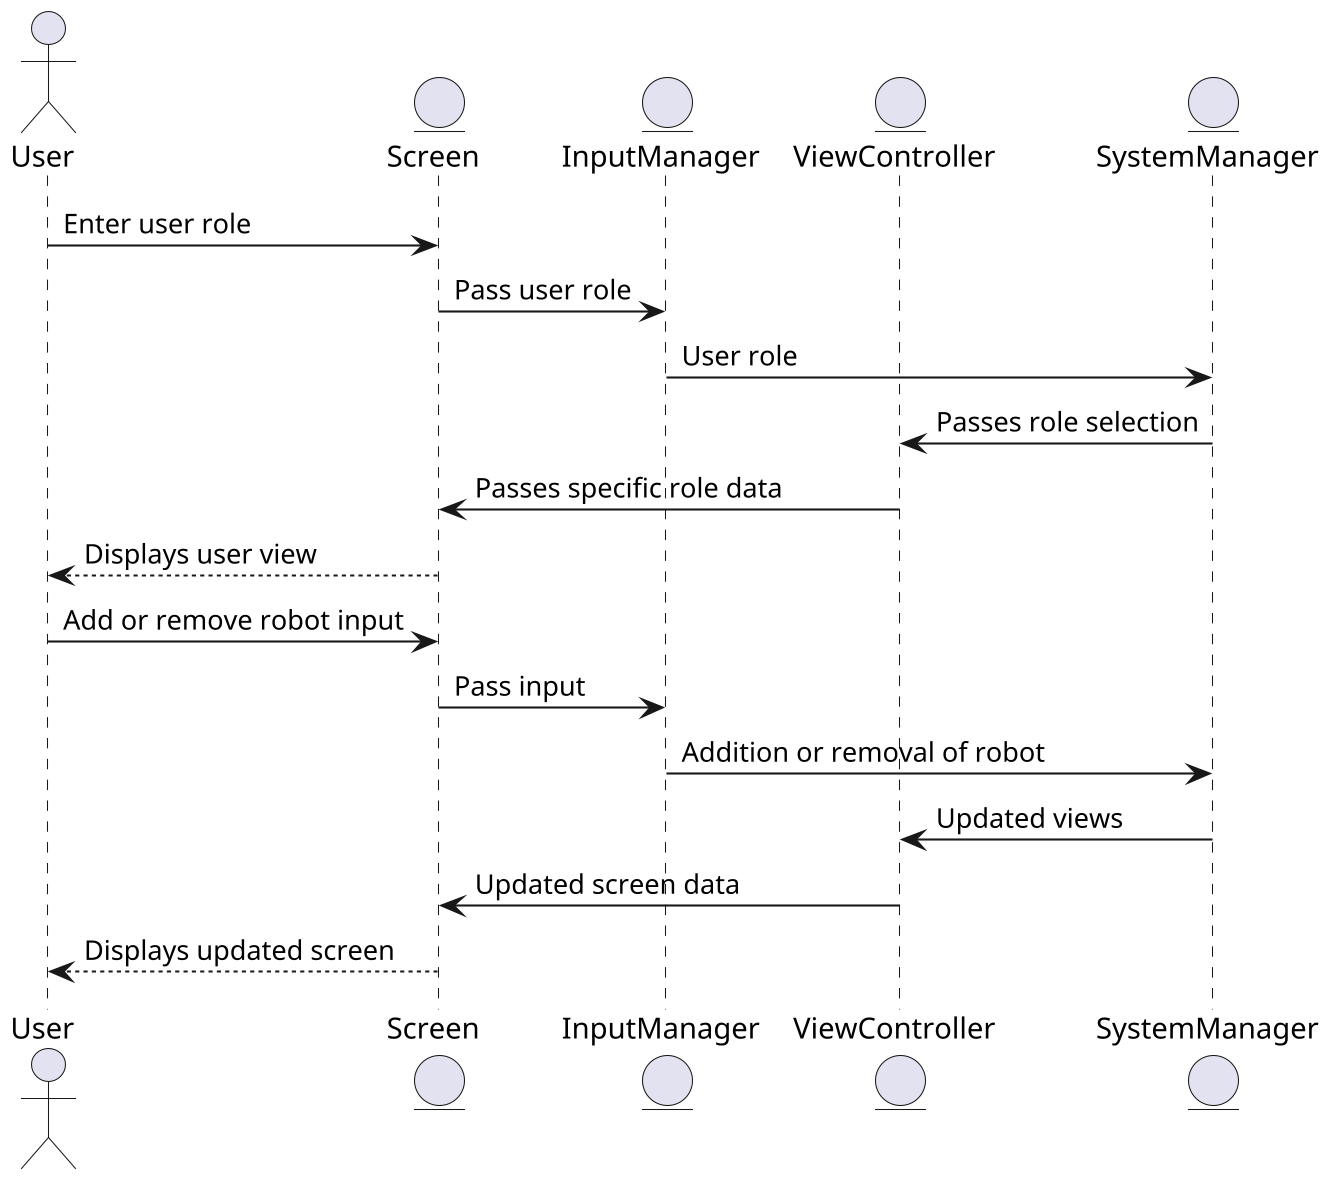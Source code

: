 @startuml AddRemoveRobotsSD
skinparam dpi 200
skinparam DefaultFontName Inconsolata

' Defines all participants (actors and entities)
actor User
entity Screen
entity InputManager
entity ViewController
entity SystemManager

' Sequence flow of user selecting role and getting specific display
User -> Screen : Enter user role
Screen -> InputManager : Pass user role
InputManager -> SystemManager : User role
SystemManager -> ViewController : Passes role selection
ViewController -> Screen : Passes specific role data
Screen --> User : Displays user view

' Sequence flow for adding or removing a robot
' Note: not all users would be able to accomplish this
' because the screen simply wouldn't display the option
User -> Screen : Add or remove robot input
Screen -> InputManager : Pass input
InputManager -> SystemManager : Addition or removal of robot
SystemManager -> ViewController : Updated views
ViewController -> Screen : Updated screen data
Screen --> User : Displays updated screen

@enduml